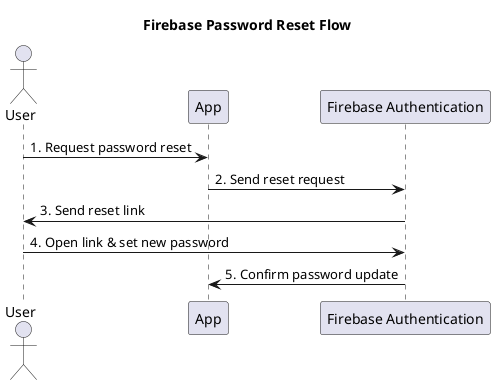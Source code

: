 @startuml
title Firebase Password Reset Flow

actor User
participant App
participant "Firebase Authentication" as Firebase

User -> App : 1. Request password reset
App -> Firebase : 2. Send reset request
Firebase -> User : 3. Send reset link
User -> Firebase : 4. Open link & set new password
Firebase -> App : 5. Confirm password update

@enduml

